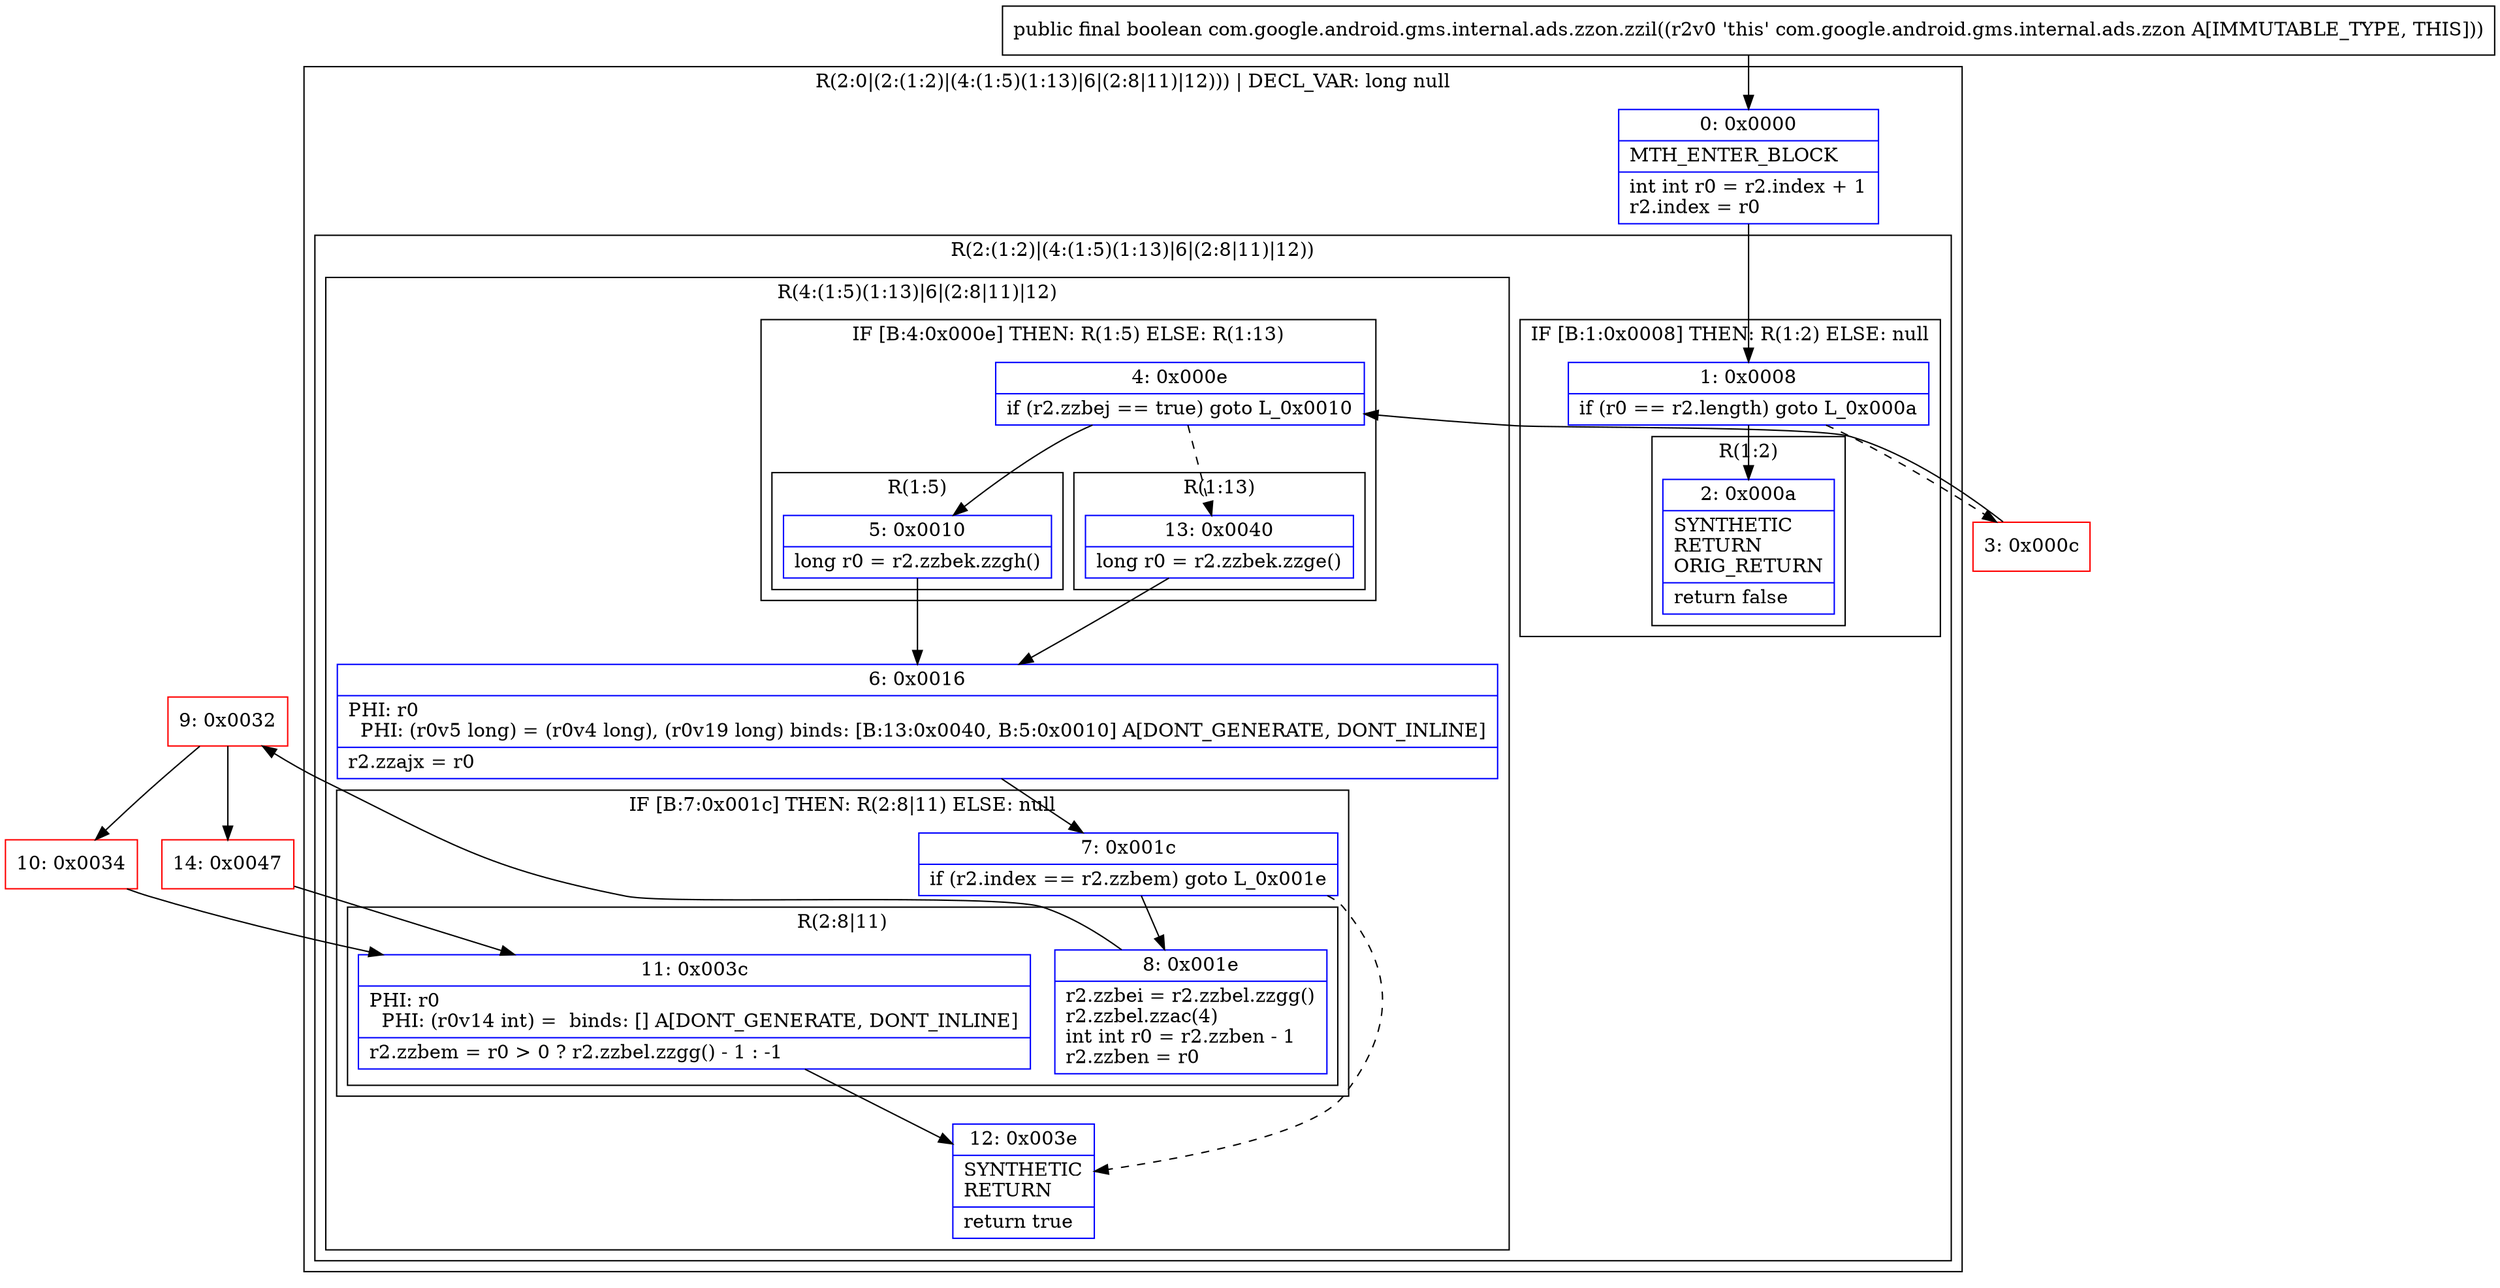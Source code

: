 digraph "CFG forcom.google.android.gms.internal.ads.zzon.zzil()Z" {
subgraph cluster_Region_1602819766 {
label = "R(2:0|(2:(1:2)|(4:(1:5)(1:13)|6|(2:8|11)|12))) | DECL_VAR: long null\l";
node [shape=record,color=blue];
Node_0 [shape=record,label="{0\:\ 0x0000|MTH_ENTER_BLOCK\l|int int r0 = r2.index + 1\lr2.index = r0\l}"];
subgraph cluster_Region_1753929453 {
label = "R(2:(1:2)|(4:(1:5)(1:13)|6|(2:8|11)|12))";
node [shape=record,color=blue];
subgraph cluster_IfRegion_1738971916 {
label = "IF [B:1:0x0008] THEN: R(1:2) ELSE: null";
node [shape=record,color=blue];
Node_1 [shape=record,label="{1\:\ 0x0008|if (r0 == r2.length) goto L_0x000a\l}"];
subgraph cluster_Region_1887985618 {
label = "R(1:2)";
node [shape=record,color=blue];
Node_2 [shape=record,label="{2\:\ 0x000a|SYNTHETIC\lRETURN\lORIG_RETURN\l|return false\l}"];
}
}
subgraph cluster_Region_982626591 {
label = "R(4:(1:5)(1:13)|6|(2:8|11)|12)";
node [shape=record,color=blue];
subgraph cluster_IfRegion_999593479 {
label = "IF [B:4:0x000e] THEN: R(1:5) ELSE: R(1:13)";
node [shape=record,color=blue];
Node_4 [shape=record,label="{4\:\ 0x000e|if (r2.zzbej == true) goto L_0x0010\l}"];
subgraph cluster_Region_739040255 {
label = "R(1:5)";
node [shape=record,color=blue];
Node_5 [shape=record,label="{5\:\ 0x0010|long r0 = r2.zzbek.zzgh()\l}"];
}
subgraph cluster_Region_1147903536 {
label = "R(1:13)";
node [shape=record,color=blue];
Node_13 [shape=record,label="{13\:\ 0x0040|long r0 = r2.zzbek.zzge()\l}"];
}
}
Node_6 [shape=record,label="{6\:\ 0x0016|PHI: r0 \l  PHI: (r0v5 long) = (r0v4 long), (r0v19 long) binds: [B:13:0x0040, B:5:0x0010] A[DONT_GENERATE, DONT_INLINE]\l|r2.zzajx = r0\l}"];
subgraph cluster_IfRegion_93786662 {
label = "IF [B:7:0x001c] THEN: R(2:8|11) ELSE: null";
node [shape=record,color=blue];
Node_7 [shape=record,label="{7\:\ 0x001c|if (r2.index == r2.zzbem) goto L_0x001e\l}"];
subgraph cluster_Region_1000821870 {
label = "R(2:8|11)";
node [shape=record,color=blue];
Node_8 [shape=record,label="{8\:\ 0x001e|r2.zzbei = r2.zzbel.zzgg()\lr2.zzbel.zzac(4)\lint int r0 = r2.zzben \- 1\lr2.zzben = r0\l}"];
Node_11 [shape=record,label="{11\:\ 0x003c|PHI: r0 \l  PHI: (r0v14 int) =  binds: [] A[DONT_GENERATE, DONT_INLINE]\l|r2.zzbem = r0 \> 0 ? r2.zzbel.zzgg() \- 1 : \-1\l}"];
}
}
Node_12 [shape=record,label="{12\:\ 0x003e|SYNTHETIC\lRETURN\l|return true\l}"];
}
}
}
Node_3 [shape=record,color=red,label="{3\:\ 0x000c}"];
Node_9 [shape=record,color=red,label="{9\:\ 0x0032}"];
Node_10 [shape=record,color=red,label="{10\:\ 0x0034}"];
Node_14 [shape=record,color=red,label="{14\:\ 0x0047}"];
MethodNode[shape=record,label="{public final boolean com.google.android.gms.internal.ads.zzon.zzil((r2v0 'this' com.google.android.gms.internal.ads.zzon A[IMMUTABLE_TYPE, THIS])) }"];
MethodNode -> Node_0;
Node_0 -> Node_1;
Node_1 -> Node_2;
Node_1 -> Node_3[style=dashed];
Node_4 -> Node_5;
Node_4 -> Node_13[style=dashed];
Node_5 -> Node_6;
Node_13 -> Node_6;
Node_6 -> Node_7;
Node_7 -> Node_8;
Node_7 -> Node_12[style=dashed];
Node_8 -> Node_9;
Node_11 -> Node_12;
Node_3 -> Node_4;
Node_9 -> Node_10;
Node_9 -> Node_14;
Node_10 -> Node_11;
Node_14 -> Node_11;
}


